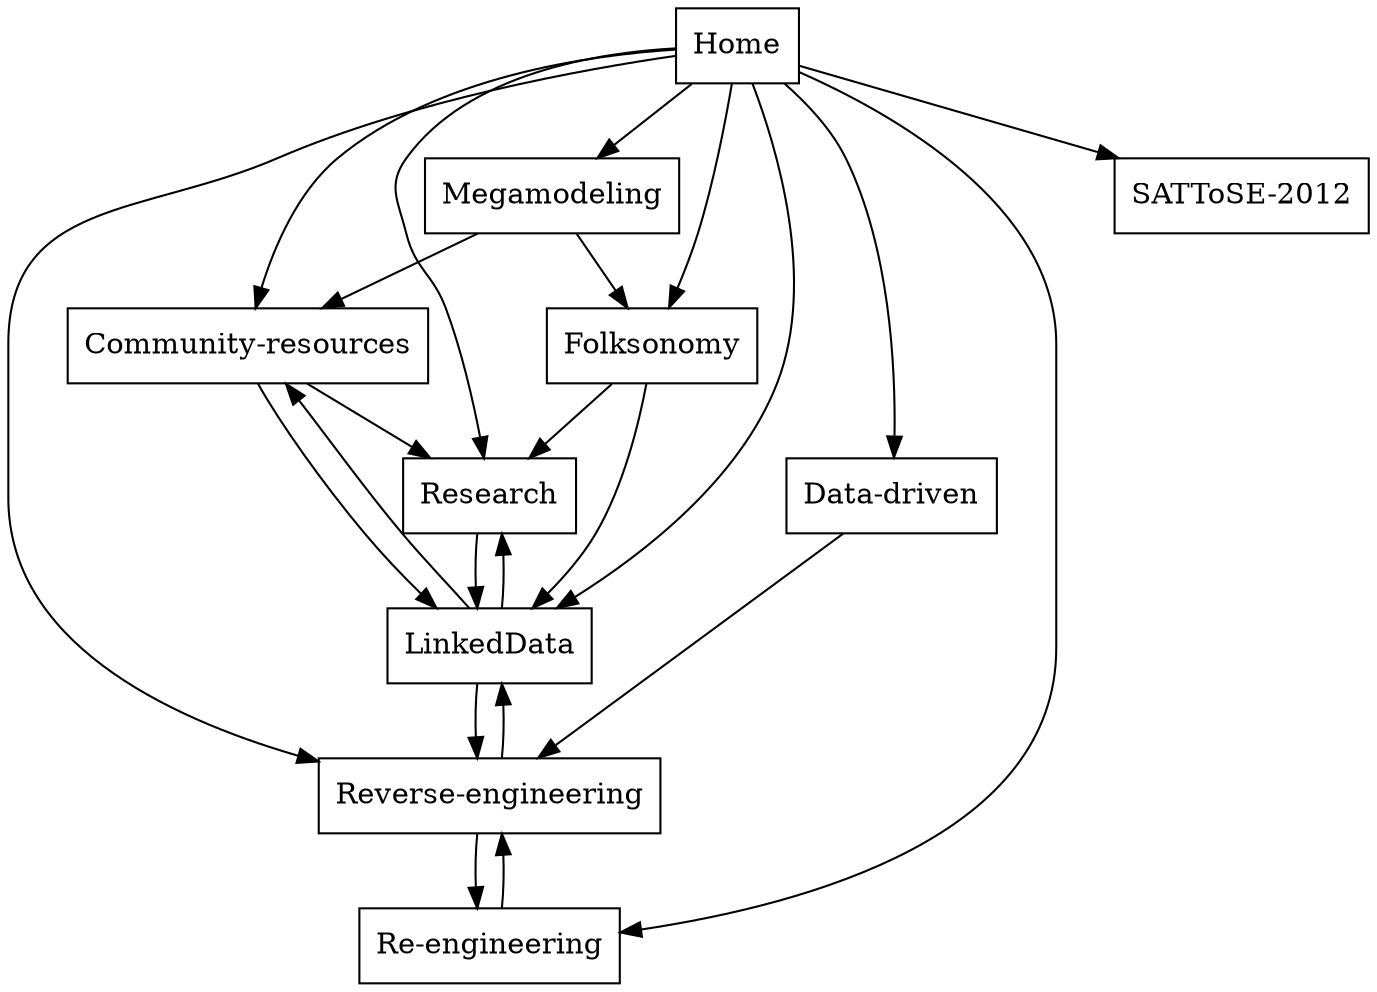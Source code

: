digraph Relation { node [shape=box]"Community-resources" -> "Research"
"Community-resources" -> "LinkedData"
"Data-driven" -> "Reverse-engineering"
"Folksonomy" -> "Research"
"Folksonomy" -> "LinkedData"
"Home" -> "Research"
"Home" -> "Reverse-engineering"
"Home" -> "Re-engineering"
"Home" -> "LinkedData"
"Home" -> "Community-resources"
"Home" -> "Folksonomy"
"Home" -> "Data-driven"
"Home" -> "Megamodeling"
"Home" -> "SATToSE-2012"
"LinkedData" -> "Research"
"LinkedData" -> "Community-resources"
"LinkedData" -> "Reverse-engineering"
"Megamodeling" -> "Community-resources"
"Megamodeling" -> "Folksonomy"
"Re-engineering" -> "Reverse-engineering"
"Research" -> "LinkedData"
"Reverse-engineering" -> "Re-engineering"
"Reverse-engineering" -> "LinkedData"}
